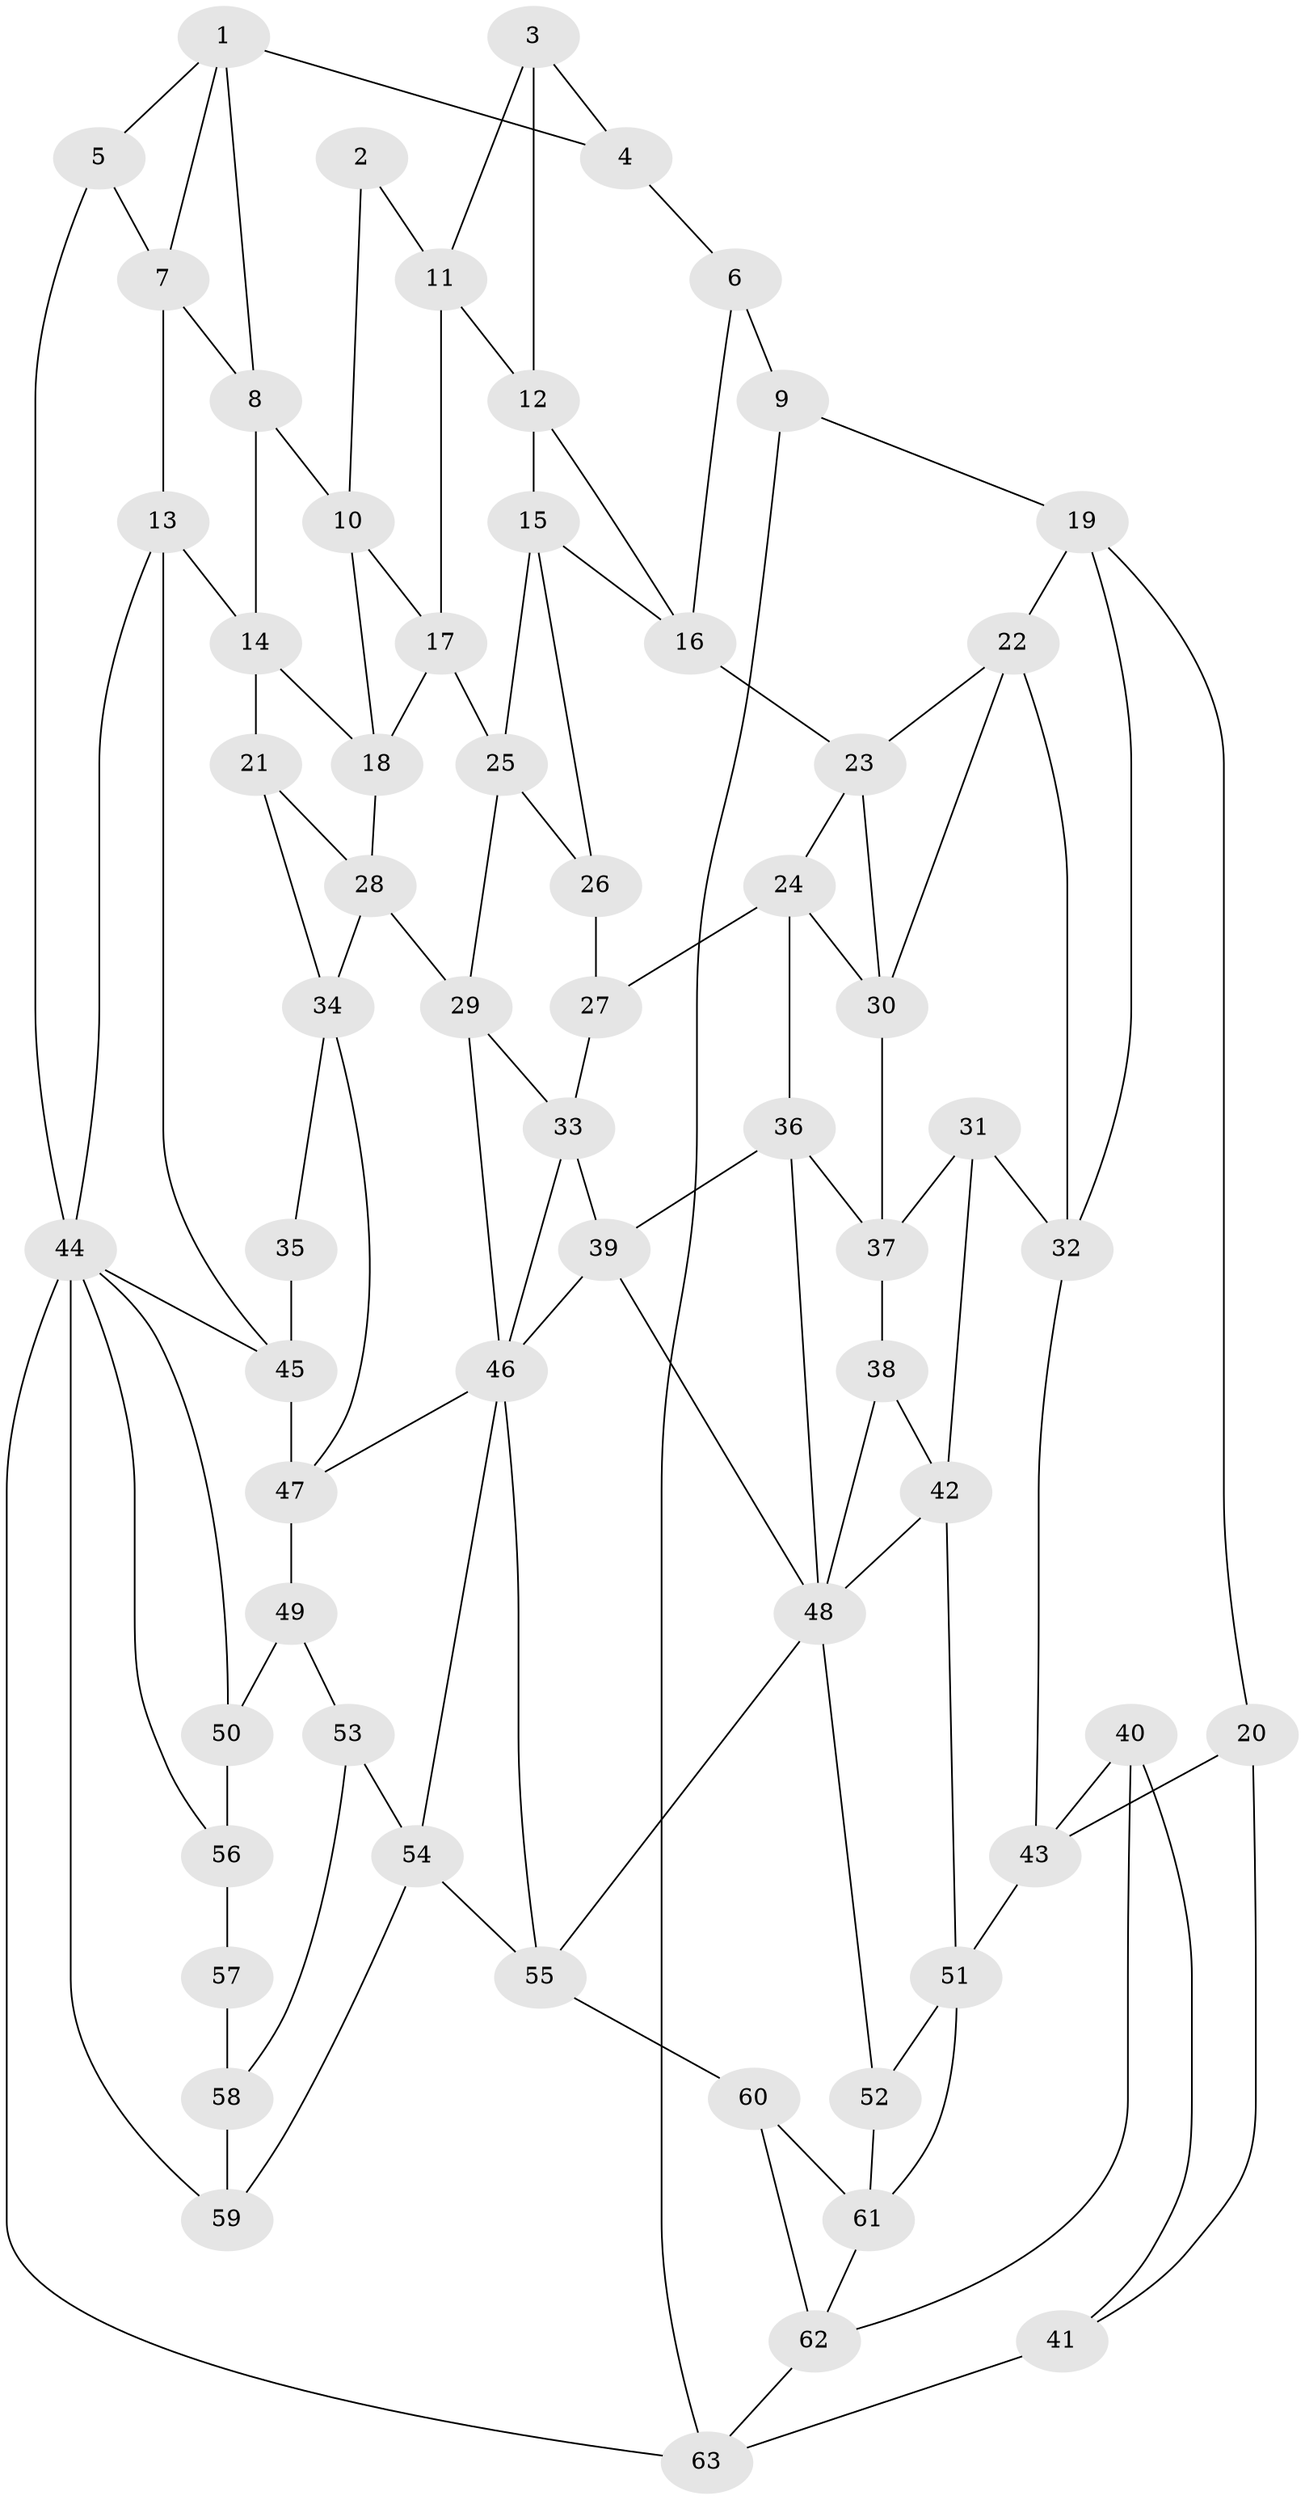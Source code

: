 // original degree distribution, {3: 0.015873015873015872, 5: 0.5714285714285714, 4: 0.21428571428571427, 6: 0.1984126984126984}
// Generated by graph-tools (version 1.1) at 2025/27/03/09/25 03:27:05]
// undirected, 63 vertices, 116 edges
graph export_dot {
graph [start="1"]
  node [color=gray90,style=filled];
  1;
  2;
  3;
  4;
  5;
  6;
  7;
  8;
  9;
  10;
  11;
  12;
  13;
  14;
  15;
  16;
  17;
  18;
  19;
  20;
  21;
  22;
  23;
  24;
  25;
  26;
  27;
  28;
  29;
  30;
  31;
  32;
  33;
  34;
  35;
  36;
  37;
  38;
  39;
  40;
  41;
  42;
  43;
  44;
  45;
  46;
  47;
  48;
  49;
  50;
  51;
  52;
  53;
  54;
  55;
  56;
  57;
  58;
  59;
  60;
  61;
  62;
  63;
  1 -- 4 [weight=1.0];
  1 -- 5 [weight=1.0];
  1 -- 7 [weight=1.0];
  1 -- 8 [weight=1.0];
  2 -- 10 [weight=1.0];
  2 -- 11 [weight=1.0];
  3 -- 4 [weight=1.0];
  3 -- 11 [weight=1.0];
  3 -- 12 [weight=1.0];
  4 -- 6 [weight=1.0];
  5 -- 7 [weight=1.0];
  5 -- 44 [weight=1.0];
  6 -- 9 [weight=2.0];
  6 -- 16 [weight=1.0];
  7 -- 8 [weight=1.0];
  7 -- 13 [weight=1.0];
  8 -- 10 [weight=1.0];
  8 -- 14 [weight=1.0];
  9 -- 19 [weight=1.0];
  9 -- 63 [weight=1.0];
  10 -- 17 [weight=1.0];
  10 -- 18 [weight=1.0];
  11 -- 12 [weight=1.0];
  11 -- 17 [weight=1.0];
  12 -- 15 [weight=1.0];
  12 -- 16 [weight=1.0];
  13 -- 14 [weight=1.0];
  13 -- 44 [weight=1.0];
  13 -- 45 [weight=1.0];
  14 -- 18 [weight=1.0];
  14 -- 21 [weight=1.0];
  15 -- 16 [weight=1.0];
  15 -- 25 [weight=1.0];
  15 -- 26 [weight=1.0];
  16 -- 23 [weight=1.0];
  17 -- 18 [weight=1.0];
  17 -- 25 [weight=1.0];
  18 -- 28 [weight=1.0];
  19 -- 20 [weight=1.0];
  19 -- 22 [weight=1.0];
  19 -- 32 [weight=1.0];
  20 -- 41 [weight=1.0];
  20 -- 43 [weight=1.0];
  21 -- 28 [weight=1.0];
  21 -- 34 [weight=1.0];
  22 -- 23 [weight=1.0];
  22 -- 30 [weight=1.0];
  22 -- 32 [weight=1.0];
  23 -- 24 [weight=1.0];
  23 -- 30 [weight=1.0];
  24 -- 27 [weight=1.0];
  24 -- 30 [weight=1.0];
  24 -- 36 [weight=1.0];
  25 -- 26 [weight=1.0];
  25 -- 29 [weight=1.0];
  26 -- 27 [weight=2.0];
  27 -- 33 [weight=1.0];
  28 -- 29 [weight=1.0];
  28 -- 34 [weight=1.0];
  29 -- 33 [weight=1.0];
  29 -- 46 [weight=1.0];
  30 -- 37 [weight=1.0];
  31 -- 32 [weight=1.0];
  31 -- 37 [weight=1.0];
  31 -- 42 [weight=1.0];
  32 -- 43 [weight=1.0];
  33 -- 39 [weight=1.0];
  33 -- 46 [weight=1.0];
  34 -- 35 [weight=1.0];
  34 -- 47 [weight=1.0];
  35 -- 45 [weight=2.0];
  36 -- 37 [weight=1.0];
  36 -- 39 [weight=1.0];
  36 -- 48 [weight=1.0];
  37 -- 38 [weight=1.0];
  38 -- 42 [weight=1.0];
  38 -- 48 [weight=1.0];
  39 -- 46 [weight=1.0];
  39 -- 48 [weight=1.0];
  40 -- 41 [weight=1.0];
  40 -- 43 [weight=1.0];
  40 -- 62 [weight=1.0];
  41 -- 63 [weight=2.0];
  42 -- 48 [weight=1.0];
  42 -- 51 [weight=1.0];
  43 -- 51 [weight=1.0];
  44 -- 45 [weight=1.0];
  44 -- 50 [weight=1.0];
  44 -- 56 [weight=1.0];
  44 -- 59 [weight=1.0];
  44 -- 63 [weight=2.0];
  45 -- 47 [weight=2.0];
  46 -- 47 [weight=1.0];
  46 -- 54 [weight=1.0];
  46 -- 55 [weight=1.0];
  47 -- 49 [weight=2.0];
  48 -- 52 [weight=1.0];
  48 -- 55 [weight=1.0];
  49 -- 50 [weight=1.0];
  49 -- 53 [weight=1.0];
  50 -- 56 [weight=1.0];
  51 -- 52 [weight=1.0];
  51 -- 61 [weight=1.0];
  52 -- 61 [weight=1.0];
  53 -- 54 [weight=1.0];
  53 -- 58 [weight=1.0];
  54 -- 55 [weight=1.0];
  54 -- 59 [weight=1.0];
  55 -- 60 [weight=1.0];
  56 -- 57 [weight=2.0];
  57 -- 58 [weight=2.0];
  58 -- 59 [weight=1.0];
  60 -- 61 [weight=1.0];
  60 -- 62 [weight=1.0];
  61 -- 62 [weight=1.0];
  62 -- 63 [weight=1.0];
}
